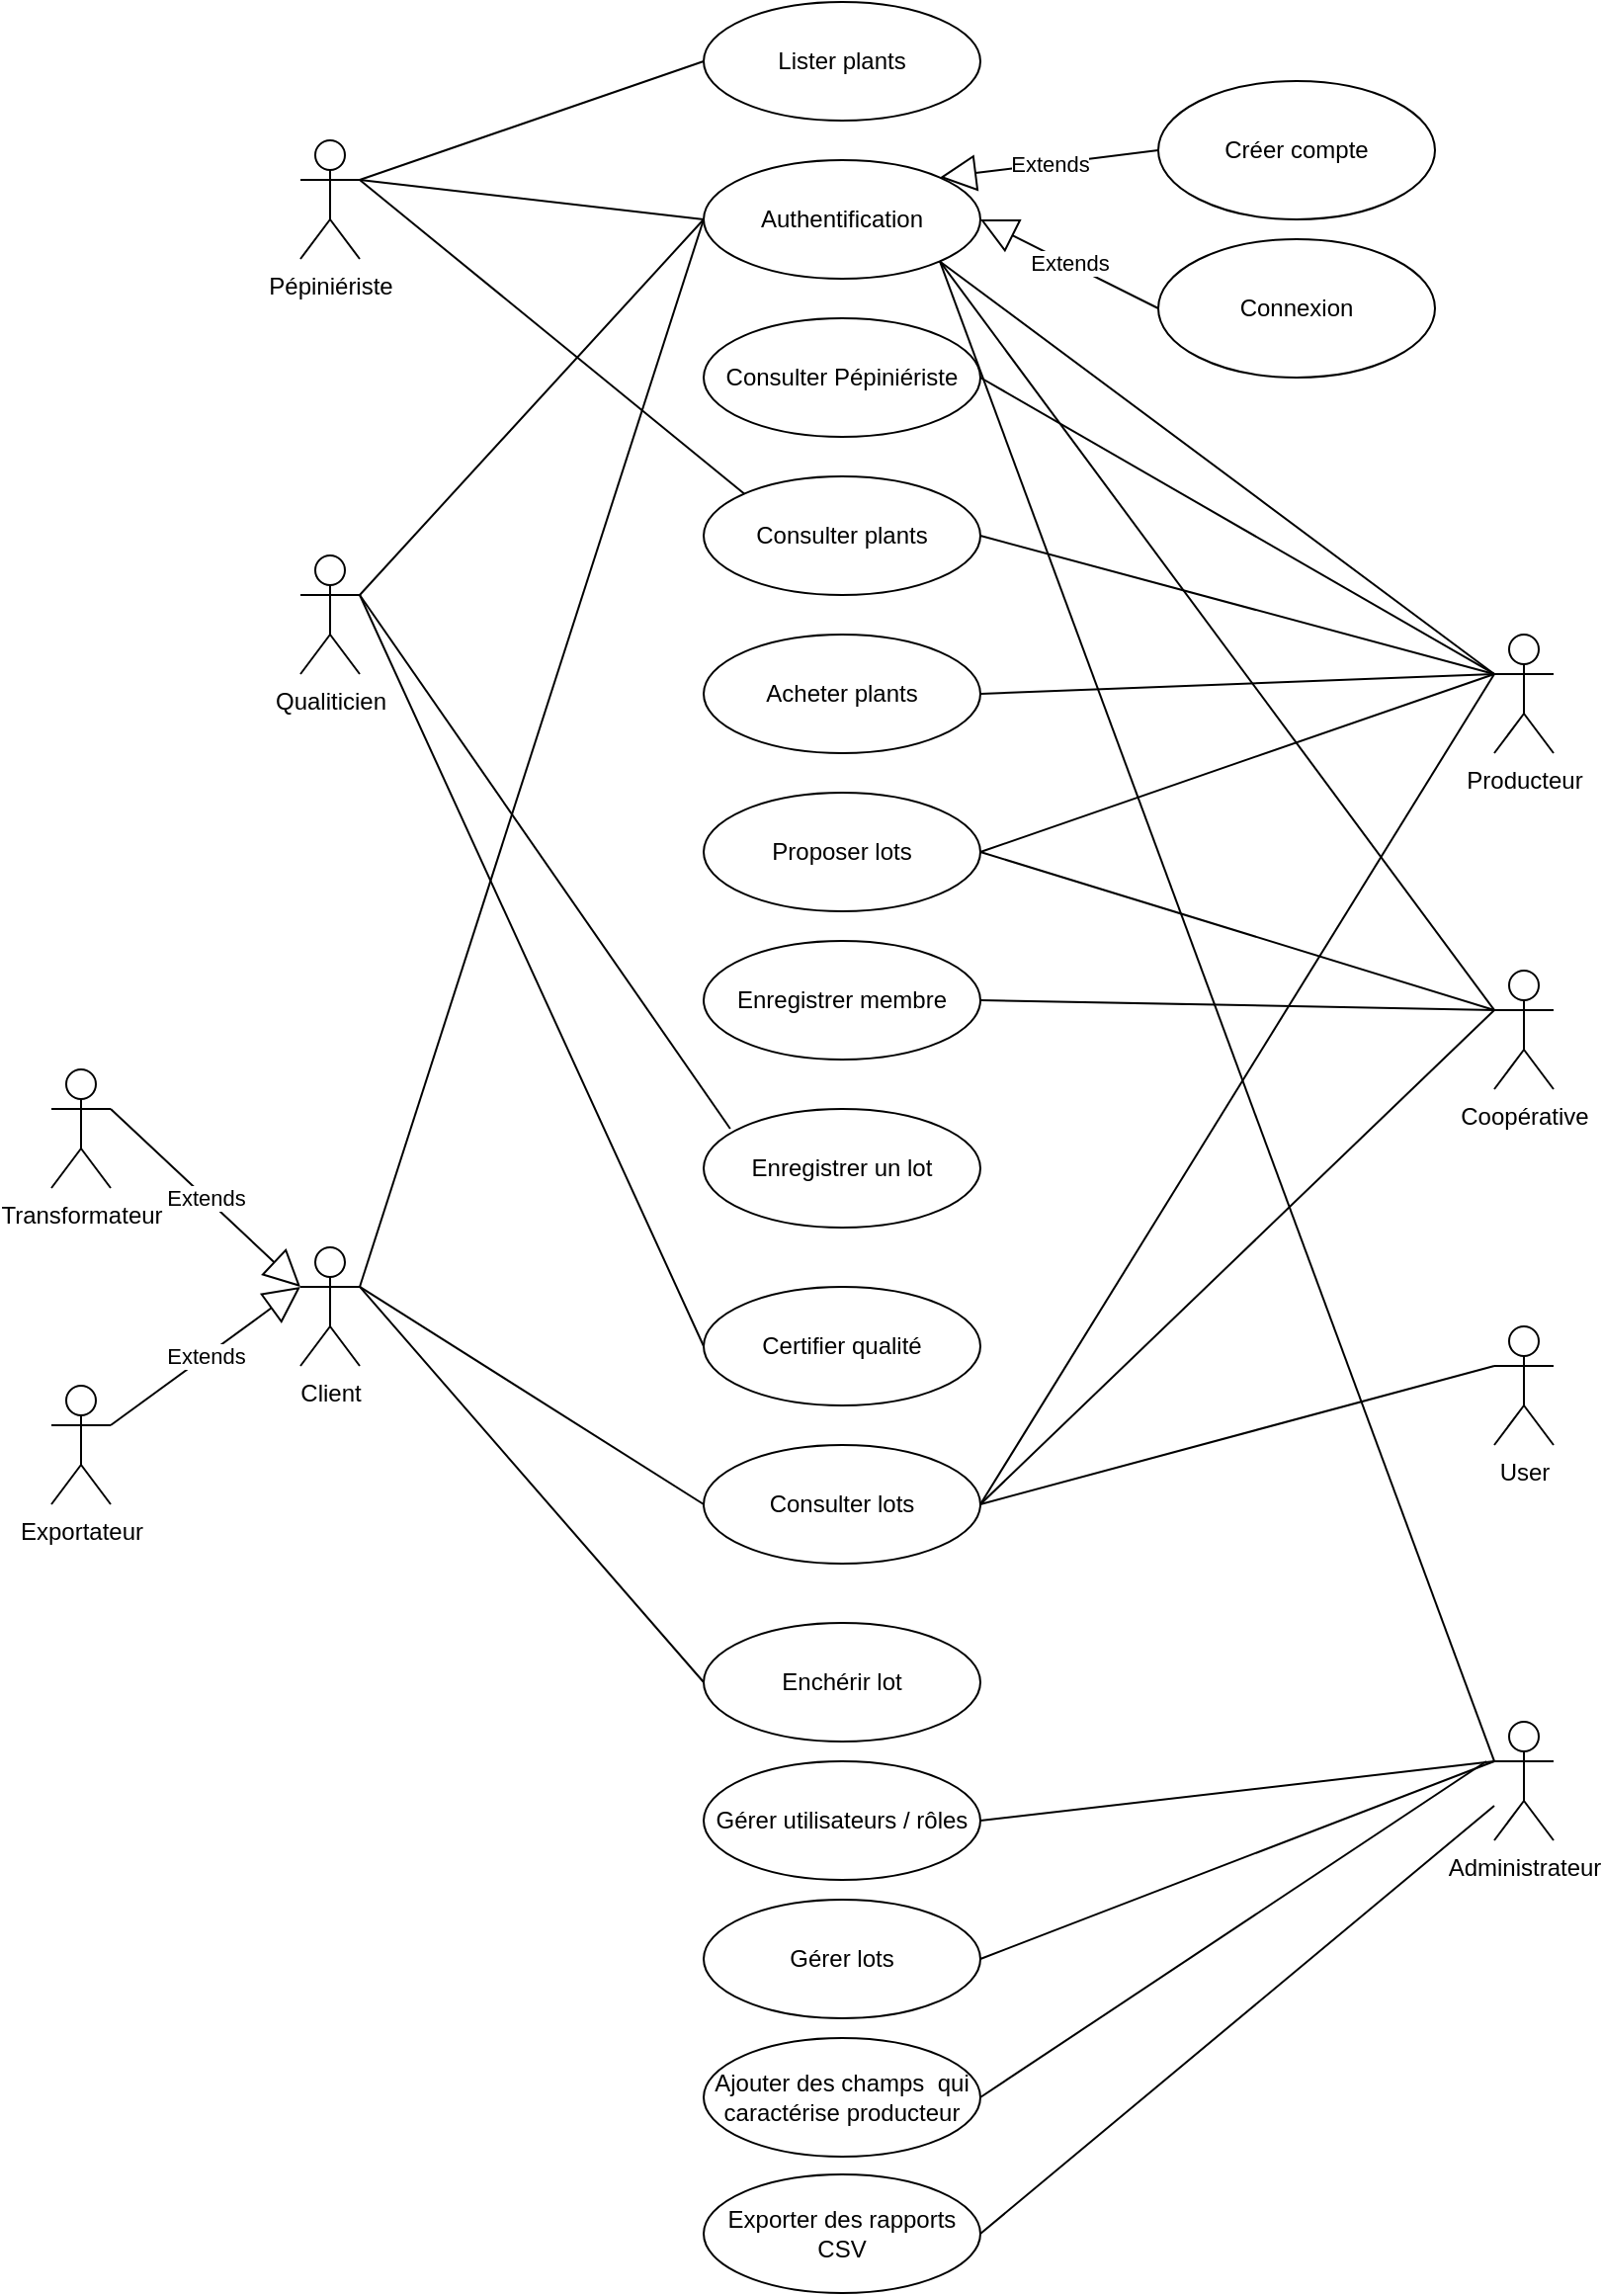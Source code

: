 <mxfile version="24.0.6" type="device" pages="3">
  <diagram name="Page-1" id="9C1PLqB0PRBwJ-jDB-Cb">
    <mxGraphModel dx="2206" dy="1135" grid="1" gridSize="10" guides="1" tooltips="1" connect="1" arrows="1" fold="1" page="1" pageScale="1" pageWidth="827" pageHeight="1169" math="0" shadow="0">
      <root>
        <mxCell id="0" />
        <mxCell id="1" parent="0" />
        <mxCell id="PD0sER-EHCjrUDLgJxrn-1" value="Pépiniériste" style="shape=umlActor;verticalLabelPosition=bottom;verticalAlign=top;html=1;" parent="1" vertex="1">
          <mxGeometry x="160" y="80" width="30" height="60" as="geometry" />
        </mxCell>
        <mxCell id="PD0sER-EHCjrUDLgJxrn-2" value="Lister&amp;nbsp;&lt;span style=&quot;background-color: initial;&quot;&gt;plants&lt;/span&gt;" style="ellipse;whiteSpace=wrap;html=1;" parent="1" vertex="1">
          <mxGeometry x="364" y="10" width="140" height="60" as="geometry" />
        </mxCell>
        <mxCell id="PD0sER-EHCjrUDLgJxrn-3" value="Créer compte" style="ellipse;whiteSpace=wrap;html=1;" parent="1" vertex="1">
          <mxGeometry x="594" y="50" width="140" height="70" as="geometry" />
        </mxCell>
        <mxCell id="PD0sER-EHCjrUDLgJxrn-4" value="Consulter plants" style="ellipse;whiteSpace=wrap;html=1;" parent="1" vertex="1">
          <mxGeometry x="364" y="250" width="140" height="60" as="geometry" />
        </mxCell>
        <mxCell id="PD0sER-EHCjrUDLgJxrn-7" value="Producteur" style="shape=umlActor;verticalLabelPosition=bottom;verticalAlign=top;html=1;outlineConnect=0;" parent="1" vertex="1">
          <mxGeometry x="764" y="330" width="30" height="60" as="geometry" />
        </mxCell>
        <mxCell id="PD0sER-EHCjrUDLgJxrn-9" value="Connexion" style="ellipse;whiteSpace=wrap;html=1;" parent="1" vertex="1">
          <mxGeometry x="594" y="130" width="140" height="70" as="geometry" />
        </mxCell>
        <mxCell id="PD0sER-EHCjrUDLgJxrn-14" value="" style="endArrow=none;html=1;rounded=0;entryX=0;entryY=0.5;entryDx=0;entryDy=0;exitX=1;exitY=0.333;exitDx=0;exitDy=0;exitPerimeter=0;endFill=0;" parent="1" source="PD0sER-EHCjrUDLgJxrn-1" target="PD0sER-EHCjrUDLgJxrn-2" edge="1">
          <mxGeometry width="50" height="50" relative="1" as="geometry">
            <mxPoint x="204" y="370" as="sourcePoint" />
            <mxPoint x="294" y="335" as="targetPoint" />
          </mxGeometry>
        </mxCell>
        <mxCell id="PD0sER-EHCjrUDLgJxrn-15" value="" style="endArrow=none;html=1;rounded=0;exitX=0;exitY=0.333;exitDx=0;exitDy=0;exitPerimeter=0;entryX=1;entryY=0.5;entryDx=0;entryDy=0;endFill=0;" parent="1" source="PD0sER-EHCjrUDLgJxrn-7" target="PD0sER-EHCjrUDLgJxrn-4" edge="1">
          <mxGeometry width="50" height="50" relative="1" as="geometry">
            <mxPoint x="584" y="370" as="sourcePoint" />
            <mxPoint x="494" y="540" as="targetPoint" />
          </mxGeometry>
        </mxCell>
        <mxCell id="PD0sER-EHCjrUDLgJxrn-16" value="Consulter Pépiniériste" style="ellipse;whiteSpace=wrap;html=1;" parent="1" vertex="1">
          <mxGeometry x="364" y="170" width="140" height="60" as="geometry" />
        </mxCell>
        <mxCell id="PD0sER-EHCjrUDLgJxrn-17" value="" style="endArrow=none;html=1;rounded=0;exitX=0;exitY=0.333;exitDx=0;exitDy=0;exitPerimeter=0;entryX=1;entryY=0.5;entryDx=0;entryDy=0;endFill=0;" parent="1" source="PD0sER-EHCjrUDLgJxrn-7" target="PD0sER-EHCjrUDLgJxrn-16" edge="1">
          <mxGeometry width="50" height="50" relative="1" as="geometry">
            <mxPoint x="384" y="410" as="sourcePoint" />
            <mxPoint x="684" y="670" as="targetPoint" />
          </mxGeometry>
        </mxCell>
        <mxCell id="PD0sER-EHCjrUDLgJxrn-18" value="Acheter plants" style="ellipse;whiteSpace=wrap;html=1;" parent="1" vertex="1">
          <mxGeometry x="364" y="330" width="140" height="60" as="geometry" />
        </mxCell>
        <mxCell id="PD0sER-EHCjrUDLgJxrn-19" value="" style="endArrow=none;html=1;rounded=0;entryX=1;entryY=0.5;entryDx=0;entryDy=0;exitX=0;exitY=0.333;exitDx=0;exitDy=0;exitPerimeter=0;endFill=0;" parent="1" source="PD0sER-EHCjrUDLgJxrn-7" target="PD0sER-EHCjrUDLgJxrn-18" edge="1">
          <mxGeometry width="50" height="50" relative="1" as="geometry">
            <mxPoint x="384" y="410" as="sourcePoint" />
            <mxPoint x="434" y="360" as="targetPoint" />
          </mxGeometry>
        </mxCell>
        <mxCell id="PD0sER-EHCjrUDLgJxrn-20" value="Coopérative" style="shape=umlActor;verticalLabelPosition=bottom;verticalAlign=top;html=1;outlineConnect=0;" parent="1" vertex="1">
          <mxGeometry x="764" y="500" width="30" height="60" as="geometry" />
        </mxCell>
        <mxCell id="PD0sER-EHCjrUDLgJxrn-21" value="Client" style="shape=umlActor;verticalLabelPosition=bottom;verticalAlign=top;html=1;outlineConnect=0;" parent="1" vertex="1">
          <mxGeometry x="160" y="640" width="30" height="60" as="geometry" />
        </mxCell>
        <mxCell id="PD0sER-EHCjrUDLgJxrn-22" value="Exportateur" style="shape=umlActor;verticalLabelPosition=bottom;verticalAlign=top;html=1;outlineConnect=0;" parent="1" vertex="1">
          <mxGeometry x="34" y="710" width="30" height="60" as="geometry" />
        </mxCell>
        <mxCell id="PD0sER-EHCjrUDLgJxrn-23" value="Qualiticien" style="shape=umlActor;verticalLabelPosition=bottom;verticalAlign=top;html=1;outlineConnect=0;" parent="1" vertex="1">
          <mxGeometry x="160" y="290" width="30" height="60" as="geometry" />
        </mxCell>
        <mxCell id="PD0sER-EHCjrUDLgJxrn-24" value="Administrateur" style="shape=umlActor;verticalLabelPosition=bottom;verticalAlign=top;html=1;outlineConnect=0;" parent="1" vertex="1">
          <mxGeometry x="764" y="880" width="30" height="60" as="geometry" />
        </mxCell>
        <mxCell id="PD0sER-EHCjrUDLgJxrn-25" value="User" style="shape=umlActor;verticalLabelPosition=bottom;verticalAlign=top;html=1;outlineConnect=0;" parent="1" vertex="1">
          <mxGeometry x="764" y="680" width="30" height="60" as="geometry" />
        </mxCell>
        <mxCell id="PD0sER-EHCjrUDLgJxrn-32" value="Authentification" style="ellipse;whiteSpace=wrap;html=1;" parent="1" vertex="1">
          <mxGeometry x="364" y="90" width="140" height="60" as="geometry" />
        </mxCell>
        <mxCell id="PD0sER-EHCjrUDLgJxrn-34" value="Extends" style="endArrow=block;endSize=16;endFill=0;html=1;rounded=0;entryX=1;entryY=0;entryDx=0;entryDy=0;exitX=0;exitY=0.5;exitDx=0;exitDy=0;" parent="1" source="PD0sER-EHCjrUDLgJxrn-3" target="PD0sER-EHCjrUDLgJxrn-32" edge="1">
          <mxGeometry width="160" relative="1" as="geometry">
            <mxPoint x="324" y="360" as="sourcePoint" />
            <mxPoint x="484" y="360" as="targetPoint" />
          </mxGeometry>
        </mxCell>
        <mxCell id="PD0sER-EHCjrUDLgJxrn-35" value="Extends" style="endArrow=block;endSize=16;endFill=0;html=1;rounded=0;entryX=1;entryY=0.5;entryDx=0;entryDy=0;exitX=0;exitY=0.5;exitDx=0;exitDy=0;" parent="1" source="PD0sER-EHCjrUDLgJxrn-9" target="PD0sER-EHCjrUDLgJxrn-32" edge="1">
          <mxGeometry width="160" relative="1" as="geometry">
            <mxPoint x="600" y="122" as="sourcePoint" />
            <mxPoint x="514" y="175" as="targetPoint" />
          </mxGeometry>
        </mxCell>
        <mxCell id="PD0sER-EHCjrUDLgJxrn-37" value="" style="endArrow=none;html=1;rounded=0;entryX=0;entryY=0.5;entryDx=0;entryDy=0;exitX=1;exitY=0.333;exitDx=0;exitDy=0;exitPerimeter=0;endFill=0;" parent="1" source="PD0sER-EHCjrUDLgJxrn-1" target="PD0sER-EHCjrUDLgJxrn-32" edge="1">
          <mxGeometry width="50" height="50" relative="1" as="geometry">
            <mxPoint x="144" y="20" as="sourcePoint" />
            <mxPoint x="315" y="70" as="targetPoint" />
          </mxGeometry>
        </mxCell>
        <mxCell id="PD0sER-EHCjrUDLgJxrn-38" value="" style="endArrow=none;html=1;rounded=0;exitX=0;exitY=0.333;exitDx=0;exitDy=0;exitPerimeter=0;entryX=1;entryY=1;entryDx=0;entryDy=0;endFill=0;" parent="1" source="PD0sER-EHCjrUDLgJxrn-7" target="PD0sER-EHCjrUDLgJxrn-32" edge="1">
          <mxGeometry width="50" height="50" relative="1" as="geometry">
            <mxPoint x="804" y="480" as="sourcePoint" />
            <mxPoint x="514" y="455" as="targetPoint" />
          </mxGeometry>
        </mxCell>
        <mxCell id="e9zVojq4YgNzibaT4v1S-3" value="" style="endArrow=none;html=1;rounded=0;entryX=0;entryY=0;entryDx=0;entryDy=0;exitX=1;exitY=0.333;exitDx=0;exitDy=0;exitPerimeter=0;endFill=0;" parent="1" source="PD0sER-EHCjrUDLgJxrn-1" target="PD0sER-EHCjrUDLgJxrn-4" edge="1">
          <mxGeometry width="50" height="50" relative="1" as="geometry">
            <mxPoint x="154" y="70" as="sourcePoint" />
            <mxPoint x="315" y="150" as="targetPoint" />
          </mxGeometry>
        </mxCell>
        <mxCell id="e9zVojq4YgNzibaT4v1S-5" value="Proposer lots" style="ellipse;whiteSpace=wrap;html=1;" parent="1" vertex="1">
          <mxGeometry x="364" y="410" width="140" height="60" as="geometry" />
        </mxCell>
        <mxCell id="e9zVojq4YgNzibaT4v1S-6" value="" style="endArrow=none;html=1;rounded=0;entryX=1;entryY=0.5;entryDx=0;entryDy=0;exitX=0;exitY=0.333;exitDx=0;exitDy=0;exitPerimeter=0;endFill=0;" parent="1" source="PD0sER-EHCjrUDLgJxrn-7" target="e9zVojq4YgNzibaT4v1S-5" edge="1">
          <mxGeometry width="50" height="50" relative="1" as="geometry">
            <mxPoint x="814" y="370" as="sourcePoint" />
            <mxPoint x="514" y="445" as="targetPoint" />
          </mxGeometry>
        </mxCell>
        <mxCell id="e9zVojq4YgNzibaT4v1S-7" value="" style="endArrow=none;html=1;rounded=0;exitX=0;exitY=0.333;exitDx=0;exitDy=0;exitPerimeter=0;entryX=1;entryY=1;entryDx=0;entryDy=0;endFill=0;" parent="1" source="PD0sER-EHCjrUDLgJxrn-20" target="PD0sER-EHCjrUDLgJxrn-32" edge="1">
          <mxGeometry width="50" height="50" relative="1" as="geometry">
            <mxPoint x="814" y="370" as="sourcePoint" />
            <mxPoint x="493" y="200" as="targetPoint" />
          </mxGeometry>
        </mxCell>
        <mxCell id="e9zVojq4YgNzibaT4v1S-8" value="" style="endArrow=none;html=1;rounded=0;exitX=0;exitY=0.333;exitDx=0;exitDy=0;exitPerimeter=0;entryX=1;entryY=0.5;entryDx=0;entryDy=0;endFill=0;" parent="1" source="PD0sER-EHCjrUDLgJxrn-20" target="e9zVojq4YgNzibaT4v1S-5" edge="1">
          <mxGeometry width="50" height="50" relative="1" as="geometry">
            <mxPoint x="814" y="540" as="sourcePoint" />
            <mxPoint x="493" y="200" as="targetPoint" />
          </mxGeometry>
        </mxCell>
        <mxCell id="e9zVojq4YgNzibaT4v1S-9" value="Enregistrer membre" style="ellipse;whiteSpace=wrap;html=1;" parent="1" vertex="1">
          <mxGeometry x="364" y="485" width="140" height="60" as="geometry" />
        </mxCell>
        <mxCell id="e9zVojq4YgNzibaT4v1S-10" value="" style="endArrow=none;html=1;rounded=0;exitX=0;exitY=0.333;exitDx=0;exitDy=0;exitPerimeter=0;entryX=1;entryY=0.5;entryDx=0;entryDy=0;endFill=0;" parent="1" source="PD0sER-EHCjrUDLgJxrn-20" target="e9zVojq4YgNzibaT4v1S-9" edge="1">
          <mxGeometry width="50" height="50" relative="1" as="geometry">
            <mxPoint x="814" y="540" as="sourcePoint" />
            <mxPoint x="514" y="535" as="targetPoint" />
          </mxGeometry>
        </mxCell>
        <mxCell id="e9zVojq4YgNzibaT4v1S-11" value="Certifier qualité" style="ellipse;whiteSpace=wrap;html=1;" parent="1" vertex="1">
          <mxGeometry x="364" y="660" width="140" height="60" as="geometry" />
        </mxCell>
        <mxCell id="e9zVojq4YgNzibaT4v1S-13" value="" style="endArrow=none;html=1;rounded=0;entryX=0;entryY=0.5;entryDx=0;entryDy=0;exitX=1;exitY=0.333;exitDx=0;exitDy=0;exitPerimeter=0;endFill=0;" parent="1" source="PD0sER-EHCjrUDLgJxrn-23" target="e9zVojq4YgNzibaT4v1S-11" edge="1">
          <mxGeometry width="50" height="50" relative="1" as="geometry">
            <mxPoint x="164" y="80" as="sourcePoint" />
            <mxPoint x="395" y="330" as="targetPoint" />
          </mxGeometry>
        </mxCell>
        <mxCell id="e9zVojq4YgNzibaT4v1S-14" value="" style="endArrow=none;html=1;rounded=0;entryX=0;entryY=0.5;entryDx=0;entryDy=0;exitX=1;exitY=0.333;exitDx=0;exitDy=0;exitPerimeter=0;endFill=0;" parent="1" source="PD0sER-EHCjrUDLgJxrn-23" target="PD0sER-EHCjrUDLgJxrn-32" edge="1">
          <mxGeometry width="50" height="50" relative="1" as="geometry">
            <mxPoint x="164" y="320" as="sourcePoint" />
            <mxPoint x="374" y="715" as="targetPoint" />
          </mxGeometry>
        </mxCell>
        <mxCell id="e9zVojq4YgNzibaT4v1S-15" value="Enchérir lot" style="ellipse;whiteSpace=wrap;html=1;" parent="1" vertex="1">
          <mxGeometry x="364" y="830" width="140" height="60" as="geometry" />
        </mxCell>
        <mxCell id="e9zVojq4YgNzibaT4v1S-16" value="" style="endArrow=none;html=1;rounded=0;entryX=1;entryY=0.333;entryDx=0;entryDy=0;exitX=0;exitY=0.5;exitDx=0;exitDy=0;endFill=0;entryPerimeter=0;" parent="1" source="PD0sER-EHCjrUDLgJxrn-32" target="PD0sER-EHCjrUDLgJxrn-21" edge="1">
          <mxGeometry width="50" height="50" relative="1" as="geometry">
            <mxPoint x="164" y="80" as="sourcePoint" />
            <mxPoint x="395" y="330" as="targetPoint" />
          </mxGeometry>
        </mxCell>
        <mxCell id="e9zVojq4YgNzibaT4v1S-19" value="" style="endArrow=none;html=1;rounded=0;entryX=0;entryY=0.5;entryDx=0;entryDy=0;exitX=1;exitY=0.333;exitDx=0;exitDy=0;endFill=0;exitPerimeter=0;" parent="1" source="PD0sER-EHCjrUDLgJxrn-21" target="e9zVojq4YgNzibaT4v1S-15" edge="1">
          <mxGeometry width="50" height="50" relative="1" as="geometry">
            <mxPoint x="384" y="185" as="sourcePoint" />
            <mxPoint x="174" y="810" as="targetPoint" />
          </mxGeometry>
        </mxCell>
        <mxCell id="e9zVojq4YgNzibaT4v1S-20" value="Transformateur" style="shape=umlActor;verticalLabelPosition=bottom;verticalAlign=top;html=1;outlineConnect=0;" parent="1" vertex="1">
          <mxGeometry x="34" y="550" width="30" height="60" as="geometry" />
        </mxCell>
        <mxCell id="e9zVojq4YgNzibaT4v1S-22" value="Extends" style="endArrow=block;endSize=16;endFill=0;html=1;rounded=0;exitX=1;exitY=0.333;exitDx=0;exitDy=0;exitPerimeter=0;entryX=0;entryY=0.333;entryDx=0;entryDy=0;entryPerimeter=0;" parent="1" source="e9zVojq4YgNzibaT4v1S-20" target="PD0sER-EHCjrUDLgJxrn-21" edge="1">
          <mxGeometry width="160" relative="1" as="geometry">
            <mxPoint x="334" y="570" as="sourcePoint" />
            <mxPoint x="494" y="570" as="targetPoint" />
          </mxGeometry>
        </mxCell>
        <mxCell id="e9zVojq4YgNzibaT4v1S-23" value="Extends" style="endArrow=block;endSize=16;endFill=0;html=1;rounded=0;exitX=1;exitY=0.333;exitDx=0;exitDy=0;exitPerimeter=0;entryX=0;entryY=0.333;entryDx=0;entryDy=0;entryPerimeter=0;" parent="1" source="PD0sER-EHCjrUDLgJxrn-22" target="PD0sER-EHCjrUDLgJxrn-21" edge="1">
          <mxGeometry width="160" relative="1" as="geometry">
            <mxPoint x="74" y="580" as="sourcePoint" />
            <mxPoint x="124" y="660" as="targetPoint" />
          </mxGeometry>
        </mxCell>
        <mxCell id="e9zVojq4YgNzibaT4v1S-24" value="Consulter lots" style="ellipse;whiteSpace=wrap;html=1;" parent="1" vertex="1">
          <mxGeometry x="364" y="740" width="140" height="60" as="geometry" />
        </mxCell>
        <mxCell id="e9zVojq4YgNzibaT4v1S-26" value="" style="endArrow=none;html=1;rounded=0;entryX=0;entryY=0.5;entryDx=0;entryDy=0;exitX=1;exitY=0.333;exitDx=0;exitDy=0;endFill=0;exitPerimeter=0;" parent="1" source="PD0sER-EHCjrUDLgJxrn-21" target="e9zVojq4YgNzibaT4v1S-24" edge="1">
          <mxGeometry width="50" height="50" relative="1" as="geometry">
            <mxPoint x="164" y="560" as="sourcePoint" />
            <mxPoint x="374" y="895" as="targetPoint" />
          </mxGeometry>
        </mxCell>
        <mxCell id="e9zVojq4YgNzibaT4v1S-27" value="" style="endArrow=none;html=1;rounded=0;entryX=1;entryY=0.5;entryDx=0;entryDy=0;exitX=0;exitY=0.333;exitDx=0;exitDy=0;exitPerimeter=0;endFill=0;" parent="1" source="PD0sER-EHCjrUDLgJxrn-7" target="e9zVojq4YgNzibaT4v1S-24" edge="1">
          <mxGeometry width="50" height="50" relative="1" as="geometry">
            <mxPoint x="164" y="320" as="sourcePoint" />
            <mxPoint x="374" y="715" as="targetPoint" />
          </mxGeometry>
        </mxCell>
        <mxCell id="e9zVojq4YgNzibaT4v1S-28" value="" style="endArrow=none;html=1;rounded=0;entryX=1;entryY=0.5;entryDx=0;entryDy=0;exitX=0;exitY=0.333;exitDx=0;exitDy=0;exitPerimeter=0;endFill=0;" parent="1" source="PD0sER-EHCjrUDLgJxrn-20" target="e9zVojq4YgNzibaT4v1S-24" edge="1">
          <mxGeometry width="50" height="50" relative="1" as="geometry">
            <mxPoint x="774" y="360" as="sourcePoint" />
            <mxPoint x="514" y="805" as="targetPoint" />
          </mxGeometry>
        </mxCell>
        <mxCell id="e9zVojq4YgNzibaT4v1S-29" value="" style="endArrow=none;html=1;rounded=0;entryX=1;entryY=0.5;entryDx=0;entryDy=0;exitX=0;exitY=0.333;exitDx=0;exitDy=0;exitPerimeter=0;endFill=0;" parent="1" source="PD0sER-EHCjrUDLgJxrn-25" target="e9zVojq4YgNzibaT4v1S-24" edge="1">
          <mxGeometry width="50" height="50" relative="1" as="geometry">
            <mxPoint x="774" y="530" as="sourcePoint" />
            <mxPoint x="514" y="805" as="targetPoint" />
          </mxGeometry>
        </mxCell>
        <mxCell id="e9zVojq4YgNzibaT4v1S-30" value="Gérer utilisateurs / rôles" style="ellipse;whiteSpace=wrap;html=1;" parent="1" vertex="1">
          <mxGeometry x="364" y="900" width="140" height="60" as="geometry" />
        </mxCell>
        <mxCell id="e9zVojq4YgNzibaT4v1S-32" value="" style="endArrow=none;html=1;rounded=0;entryX=1;entryY=0.5;entryDx=0;entryDy=0;exitX=0;exitY=0.333;exitDx=0;exitDy=0;exitPerimeter=0;endFill=0;" parent="1" source="PD0sER-EHCjrUDLgJxrn-24" target="e9zVojq4YgNzibaT4v1S-30" edge="1">
          <mxGeometry width="50" height="50" relative="1" as="geometry">
            <mxPoint x="774" y="710" as="sourcePoint" />
            <mxPoint x="514" y="805" as="targetPoint" />
          </mxGeometry>
        </mxCell>
        <mxCell id="e9zVojq4YgNzibaT4v1S-33" value="" style="endArrow=none;html=1;rounded=0;entryX=1;entryY=1;entryDx=0;entryDy=0;exitX=0;exitY=0.333;exitDx=0;exitDy=0;exitPerimeter=0;endFill=0;" parent="1" source="PD0sER-EHCjrUDLgJxrn-24" target="PD0sER-EHCjrUDLgJxrn-32" edge="1">
          <mxGeometry width="50" height="50" relative="1" as="geometry">
            <mxPoint x="774" y="710" as="sourcePoint" />
            <mxPoint x="514" y="805" as="targetPoint" />
          </mxGeometry>
        </mxCell>
        <mxCell id="e9zVojq4YgNzibaT4v1S-35" value="Gérer lots" style="ellipse;whiteSpace=wrap;html=1;" parent="1" vertex="1">
          <mxGeometry x="364" y="970" width="140" height="60" as="geometry" />
        </mxCell>
        <mxCell id="e9zVojq4YgNzibaT4v1S-37" value="" style="endArrow=none;html=1;rounded=0;entryX=1;entryY=0.5;entryDx=0;entryDy=0;exitX=0;exitY=0.333;exitDx=0;exitDy=0;exitPerimeter=0;endFill=0;" parent="1" source="PD0sER-EHCjrUDLgJxrn-24" target="e9zVojq4YgNzibaT4v1S-35" edge="1">
          <mxGeometry width="50" height="50" relative="1" as="geometry">
            <mxPoint x="774" y="910" as="sourcePoint" />
            <mxPoint x="514" y="880" as="targetPoint" />
          </mxGeometry>
        </mxCell>
        <mxCell id="eBKBXZ24z7pHWnDMdt9S-1" value="Ajouter des champs&amp;nbsp; qui caractérise producteur" style="ellipse;whiteSpace=wrap;html=1;" parent="1" vertex="1">
          <mxGeometry x="364" y="1040" width="140" height="60" as="geometry" />
        </mxCell>
        <mxCell id="eBKBXZ24z7pHWnDMdt9S-7" value="" style="endArrow=none;html=1;rounded=0;endFill=0;entryX=1;entryY=0.5;entryDx=0;entryDy=0;" parent="1" target="eBKBXZ24z7pHWnDMdt9S-1" edge="1">
          <mxGeometry width="50" height="50" relative="1" as="geometry">
            <mxPoint x="760" y="900" as="sourcePoint" />
            <mxPoint x="490" y="1030" as="targetPoint" />
          </mxGeometry>
        </mxCell>
        <mxCell id="eBKBXZ24z7pHWnDMdt9S-8" value="Enregistrer un lot" style="ellipse;whiteSpace=wrap;html=1;" parent="1" vertex="1">
          <mxGeometry x="364" y="570" width="140" height="60" as="geometry" />
        </mxCell>
        <mxCell id="eBKBXZ24z7pHWnDMdt9S-9" value="" style="endArrow=none;html=1;rounded=0;endFill=0;entryX=0.096;entryY=0.167;entryDx=0;entryDy=0;entryPerimeter=0;exitX=1;exitY=0.333;exitDx=0;exitDy=0;exitPerimeter=0;" parent="1" source="PD0sER-EHCjrUDLgJxrn-23" target="eBKBXZ24z7pHWnDMdt9S-8" edge="1">
          <mxGeometry width="50" height="50" relative="1" as="geometry">
            <mxPoint x="200" y="320" as="sourcePoint" />
            <mxPoint x="374" y="740" as="targetPoint" />
          </mxGeometry>
        </mxCell>
        <mxCell id="eBKBXZ24z7pHWnDMdt9S-10" value="Exporter des rapports CSV" style="ellipse;whiteSpace=wrap;html=1;" parent="1" vertex="1">
          <mxGeometry x="364" y="1109" width="140" height="60" as="geometry" />
        </mxCell>
        <mxCell id="eBKBXZ24z7pHWnDMdt9S-14" value="" style="endArrow=none;html=1;rounded=0;exitX=1;exitY=0.5;exitDx=0;exitDy=0;" parent="1" source="eBKBXZ24z7pHWnDMdt9S-10" target="PD0sER-EHCjrUDLgJxrn-24" edge="1">
          <mxGeometry width="50" height="50" relative="1" as="geometry">
            <mxPoint x="610" y="1135" as="sourcePoint" />
            <mxPoint x="779" y="1110" as="targetPoint" />
          </mxGeometry>
        </mxCell>
      </root>
    </mxGraphModel>
  </diagram>
  <diagram id="lkSX_jIXF3VOpNlS2YpG" name="Page-2">
    <mxGraphModel dx="4037" dy="1640" grid="1" gridSize="10" guides="1" tooltips="1" connect="1" arrows="1" fold="1" page="1" pageScale="1" pageWidth="850" pageHeight="1100" math="0" shadow="0">
      <root>
        <mxCell id="0" />
        <mxCell id="1" parent="0" />
        <mxCell id="ocDbkeYh3zg-vNuJ6lrF-5" value="Producteur" style="shape=umlActor;verticalLabelPosition=bottom;verticalAlign=top;html=1;outlineConnect=0;" vertex="1" parent="1">
          <mxGeometry x="-50" y="770" width="30" height="60" as="geometry" />
        </mxCell>
        <mxCell id="ocDbkeYh3zg-vNuJ6lrF-6" value="Se connecter" style="ellipse;whiteSpace=wrap;html=1;" vertex="1" parent="1">
          <mxGeometry x="364" y="380" width="140" height="70" as="geometry" />
        </mxCell>
        <mxCell id="ocDbkeYh3zg-vNuJ6lrF-13" value="Coopérative" style="shape=umlActor;verticalLabelPosition=bottom;verticalAlign=top;html=1;outlineConnect=0;" vertex="1" parent="1">
          <mxGeometry x="130" y="770" width="30" height="60" as="geometry" />
        </mxCell>
        <mxCell id="ocDbkeYh3zg-vNuJ6lrF-14" value="Utilisateur" style="shape=umlActor;verticalLabelPosition=bottom;verticalAlign=top;html=1;outlineConnect=0;" vertex="1" parent="1">
          <mxGeometry x="130" y="610" width="30" height="60" as="geometry" />
        </mxCell>
        <mxCell id="ocDbkeYh3zg-vNuJ6lrF-15" value="Client" style="shape=umlActor;verticalLabelPosition=bottom;verticalAlign=top;html=1;outlineConnect=0;" vertex="1" parent="1">
          <mxGeometry x="50" y="770" width="30" height="60" as="geometry" />
        </mxCell>
        <mxCell id="ocDbkeYh3zg-vNuJ6lrF-16" value="Qualiticien" style="shape=umlActor;verticalLabelPosition=bottom;verticalAlign=top;html=1;outlineConnect=0;" vertex="1" parent="1">
          <mxGeometry x="-140" y="770" width="30" height="60" as="geometry" />
        </mxCell>
        <mxCell id="ocDbkeYh3zg-vNuJ6lrF-45" value="Gérer utilisateurs" style="ellipse;whiteSpace=wrap;html=1;" vertex="1" parent="1">
          <mxGeometry x="364" y="180" width="140" height="60" as="geometry" />
        </mxCell>
        <mxCell id="ocDbkeYh3zg-vNuJ6lrF-46" value="" style="endArrow=none;html=1;rounded=0;entryX=0;entryY=0.5;entryDx=0;entryDy=0;endFill=0;" edge="1" parent="1" target="ocDbkeYh3zg-vNuJ6lrF-45">
          <mxGeometry width="50" height="50" relative="1" as="geometry">
            <mxPoint x="150" y="260" as="sourcePoint" />
            <mxPoint x="514" y="155" as="targetPoint" />
          </mxGeometry>
        </mxCell>
        <mxCell id="ocDbkeYh3zg-vNuJ6lrF-118" style="edgeStyle=orthogonalEdgeStyle;rounded=0;orthogonalLoop=1;jettySize=auto;html=1;entryX=0;entryY=0.5;entryDx=0;entryDy=0;" edge="1" parent="1" source="ocDbkeYh3zg-vNuJ6lrF-63" target="ocDbkeYh3zg-vNuJ6lrF-78">
          <mxGeometry relative="1" as="geometry" />
        </mxCell>
        <mxCell id="ocDbkeYh3zg-vNuJ6lrF-63" value="S&#39;inscrire et inscrire une organisation" style="ellipse;whiteSpace=wrap;html=1;" vertex="1" parent="1">
          <mxGeometry x="364" y="490" width="140" height="70" as="geometry" />
        </mxCell>
        <mxCell id="ocDbkeYh3zg-vNuJ6lrF-69" value="Valider inscription (role, etc.)" style="ellipse;whiteSpace=wrap;html=1;" vertex="1" parent="1">
          <mxGeometry x="364" y="270" width="140" height="60" as="geometry" />
        </mxCell>
        <mxCell id="ocDbkeYh3zg-vNuJ6lrF-70" value="" style="endArrow=none;html=1;rounded=0;entryX=0;entryY=0.5;entryDx=0;entryDy=0;endFill=0;" edge="1" parent="1" target="ocDbkeYh3zg-vNuJ6lrF-69">
          <mxGeometry width="50" height="50" relative="1" as="geometry">
            <mxPoint x="150" y="260" as="sourcePoint" />
            <mxPoint x="374" y="220" as="targetPoint" />
          </mxGeometry>
        </mxCell>
        <mxCell id="ocDbkeYh3zg-vNuJ6lrF-78" value="L&#39;inscription et l&#39;inscription d&#39;organisation se fait dans le meme formulaire en meme temps. Ensuite l&#39;administrateur valide l&#39;inscription après l&#39;avoir vérifiée." style="text;html=1;align=left;verticalAlign=middle;whiteSpace=wrap;rounded=0;fillColor=#ffe6cc;strokeColor=#d79b00;" vertex="1" parent="1">
          <mxGeometry x="600" y="465" width="200" height="120" as="geometry" />
        </mxCell>
        <mxCell id="ocDbkeYh3zg-vNuJ6lrF-95" value="Administrateur" style="shape=umlActor;verticalLabelPosition=bottom;verticalAlign=top;html=1;outlineConnect=0;" vertex="1" parent="1">
          <mxGeometry x="130" y="250" width="30" height="60" as="geometry" />
        </mxCell>
        <mxCell id="ocDbkeYh3zg-vNuJ6lrF-116" value="" style="endArrow=none;html=1;rounded=0;exitX=0.012;exitY=0.607;exitDx=0;exitDy=0;exitPerimeter=0;entryX=1;entryY=0.333;entryDx=0;entryDy=0;endFill=0;entryPerimeter=0;" edge="1" parent="1" source="ocDbkeYh3zg-vNuJ6lrF-63" target="ocDbkeYh3zg-vNuJ6lrF-14">
          <mxGeometry width="50" height="50" relative="1" as="geometry">
            <mxPoint x="170" y="470" as="sourcePoint" />
            <mxPoint x="374" y="640" as="targetPoint" />
          </mxGeometry>
        </mxCell>
        <mxCell id="ocDbkeYh3zg-vNuJ6lrF-117" value="" style="endArrow=none;html=1;rounded=0;exitX=0;exitY=0.5;exitDx=0;exitDy=0;entryX=1;entryY=0.333;entryDx=0;entryDy=0;endFill=0;entryPerimeter=0;" edge="1" parent="1" source="ocDbkeYh3zg-vNuJ6lrF-6" target="ocDbkeYh3zg-vNuJ6lrF-14">
          <mxGeometry width="50" height="50" relative="1" as="geometry">
            <mxPoint x="376" y="542" as="sourcePoint" />
            <mxPoint x="170" y="640" as="targetPoint" />
          </mxGeometry>
        </mxCell>
        <mxCell id="ocDbkeYh3zg-vNuJ6lrF-120" value="" style="endArrow=none;html=1;rounded=0;exitX=0.05;exitY=0.762;exitDx=0;exitDy=0;entryX=1;entryY=0.5;entryDx=0;entryDy=0;endFill=0;exitPerimeter=0;" edge="1" parent="1" source="ocDbkeYh3zg-vNuJ6lrF-139" target="ocDbkeYh3zg-vNuJ6lrF-136">
          <mxGeometry width="50" height="50" relative="1" as="geometry">
            <mxPoint x="250.0" y="650" as="sourcePoint" />
            <mxPoint x="56" y="630" as="targetPoint" />
          </mxGeometry>
        </mxCell>
        <mxCell id="ocDbkeYh3zg-vNuJ6lrF-145" value="&amp;lt;&amp;lt;extends&amp;gt;&amp;gt;" style="edgeLabel;html=1;align=center;verticalAlign=middle;resizable=0;points=[];" vertex="1" connectable="0" parent="ocDbkeYh3zg-vNuJ6lrF-120">
          <mxGeometry x="-0.188" y="1" relative="1" as="geometry">
            <mxPoint as="offset" />
          </mxGeometry>
        </mxCell>
        <mxCell id="ocDbkeYh3zg-vNuJ6lrF-123" value="" style="endArrow=none;html=1;rounded=0;endFill=0;startArrow=classic;startFill=1;entryX=0.5;entryY=0;entryDx=0;entryDy=0;entryPerimeter=0;" edge="1" parent="1" target="ocDbkeYh3zg-vNuJ6lrF-13">
          <mxGeometry width="50" height="50" relative="1" as="geometry">
            <mxPoint x="144.86" y="700" as="sourcePoint" />
            <mxPoint x="144.86" y="750" as="targetPoint" />
          </mxGeometry>
        </mxCell>
        <mxCell id="ocDbkeYh3zg-vNuJ6lrF-124" value="" style="endArrow=none;html=1;rounded=0;endFill=0;startArrow=classic;startFill=1;entryX=0.5;entryY=0;entryDx=0;entryDy=0;entryPerimeter=0;" edge="1" parent="1" target="ocDbkeYh3zg-vNuJ6lrF-15">
          <mxGeometry width="50" height="50" relative="1" as="geometry">
            <mxPoint x="130" y="700" as="sourcePoint" />
            <mxPoint x="64.7" y="760" as="targetPoint" />
          </mxGeometry>
        </mxCell>
        <mxCell id="ocDbkeYh3zg-vNuJ6lrF-125" value="" style="endArrow=none;html=1;rounded=0;endFill=0;startArrow=classic;startFill=1;entryX=0.5;entryY=0;entryDx=0;entryDy=0;entryPerimeter=0;" edge="1" parent="1" target="ocDbkeYh3zg-vNuJ6lrF-5">
          <mxGeometry width="50" height="50" relative="1" as="geometry">
            <mxPoint x="120" y="700" as="sourcePoint" />
            <mxPoint x="-30.0" y="760" as="targetPoint" />
          </mxGeometry>
        </mxCell>
        <mxCell id="ocDbkeYh3zg-vNuJ6lrF-126" value="" style="endArrow=none;html=1;rounded=0;endFill=0;startArrow=classic;startFill=1;entryX=0.5;entryY=0;entryDx=0;entryDy=0;entryPerimeter=0;" edge="1" parent="1" target="ocDbkeYh3zg-vNuJ6lrF-16">
          <mxGeometry width="50" height="50" relative="1" as="geometry">
            <mxPoint x="100" y="680" as="sourcePoint" />
            <mxPoint x="-120" y="770" as="targetPoint" />
          </mxGeometry>
        </mxCell>
        <mxCell id="ocDbkeYh3zg-vNuJ6lrF-128" value="" style="endArrow=none;html=1;rounded=0;endFill=0;startArrow=classic;startFill=1;entryX=0.5;entryY=0;entryDx=0;entryDy=0;entryPerimeter=0;" edge="1" parent="1" target="ocDbkeYh3zg-vNuJ6lrF-129">
          <mxGeometry width="50" height="50" relative="1" as="geometry">
            <mxPoint x="65" y="860" as="sourcePoint" />
            <mxPoint x="60" y="880" as="targetPoint" />
          </mxGeometry>
        </mxCell>
        <mxCell id="ocDbkeYh3zg-vNuJ6lrF-129" value="Transformateur" style="shape=umlActor;verticalLabelPosition=bottom;verticalAlign=top;html=1;outlineConnect=0;" vertex="1" parent="1">
          <mxGeometry x="50" y="920" width="30" height="60" as="geometry" />
        </mxCell>
        <mxCell id="ocDbkeYh3zg-vNuJ6lrF-130" value="Exportateur" style="shape=umlActor;verticalLabelPosition=bottom;verticalAlign=top;html=1;outlineConnect=0;" vertex="1" parent="1">
          <mxGeometry x="-40" y="920" width="30" height="60" as="geometry" />
        </mxCell>
        <mxCell id="ocDbkeYh3zg-vNuJ6lrF-131" value="" style="endArrow=none;html=1;rounded=0;endFill=0;startArrow=classic;startFill=1;entryX=0.5;entryY=0;entryDx=0;entryDy=0;entryPerimeter=0;" edge="1" parent="1" target="ocDbkeYh3zg-vNuJ6lrF-130">
          <mxGeometry width="50" height="50" relative="1" as="geometry">
            <mxPoint x="60" y="860" as="sourcePoint" />
            <mxPoint x="-20" y="930.0" as="targetPoint" />
          </mxGeometry>
        </mxCell>
        <mxCell id="ocDbkeYh3zg-vNuJ6lrF-134" value="" style="endArrow=none;html=1;rounded=0;entryX=0;entryY=0.5;entryDx=0;entryDy=0;endFill=0;exitX=0.75;exitY=0.1;exitDx=0;exitDy=0;exitPerimeter=0;" edge="1" parent="1" source="ocDbkeYh3zg-vNuJ6lrF-95" target="ocDbkeYh3zg-vNuJ6lrF-6">
          <mxGeometry width="50" height="50" relative="1" as="geometry">
            <mxPoint x="160" y="270" as="sourcePoint" />
            <mxPoint x="374" y="310" as="targetPoint" />
          </mxGeometry>
        </mxCell>
        <mxCell id="ocDbkeYh3zg-vNuJ6lrF-135" value="" style="endArrow=none;html=1;rounded=0;entryX=1;entryY=0.333;entryDx=0;entryDy=0;endFill=0;entryPerimeter=0;" edge="1" parent="1" target="ocDbkeYh3zg-vNuJ6lrF-13">
          <mxGeometry width="50" height="50" relative="1" as="geometry">
            <mxPoint x="374" y="770" as="sourcePoint" />
            <mxPoint x="170" y="800" as="targetPoint" />
          </mxGeometry>
        </mxCell>
        <mxCell id="ocDbkeYh3zg-vNuJ6lrF-136" value="Gérer membre&amp;nbsp;" style="ellipse;whiteSpace=wrap;html=1;" vertex="1" parent="1">
          <mxGeometry x="250" y="730" width="140" height="60" as="geometry" />
        </mxCell>
        <mxCell id="ocDbkeYh3zg-vNuJ6lrF-139" value="Enregistrer membre" style="ellipse;whiteSpace=wrap;html=1;" vertex="1" parent="1">
          <mxGeometry x="450" y="660" width="140" height="60" as="geometry" />
        </mxCell>
        <mxCell id="ocDbkeYh3zg-vNuJ6lrF-140" value="Supprimer membre" style="ellipse;whiteSpace=wrap;html=1;" vertex="1" parent="1">
          <mxGeometry x="460" y="750" width="140" height="60" as="geometry" />
        </mxCell>
        <mxCell id="ocDbkeYh3zg-vNuJ6lrF-141" value="Modifier rôle" style="ellipse;whiteSpace=wrap;html=1;" vertex="1" parent="1">
          <mxGeometry x="470" y="850" width="140" height="60" as="geometry" />
        </mxCell>
        <mxCell id="ocDbkeYh3zg-vNuJ6lrF-142" value="" style="endArrow=none;html=1;rounded=0;exitX=0;exitY=0.5;exitDx=0;exitDy=0;entryX=1;entryY=0.5;entryDx=0;entryDy=0;endFill=0;" edge="1" parent="1" source="ocDbkeYh3zg-vNuJ6lrF-140" target="ocDbkeYh3zg-vNuJ6lrF-136">
          <mxGeometry width="50" height="50" relative="1" as="geometry">
            <mxPoint x="463" y="726" as="sourcePoint" />
            <mxPoint x="400" y="770" as="targetPoint" />
          </mxGeometry>
        </mxCell>
        <mxCell id="ocDbkeYh3zg-vNuJ6lrF-144" value="&amp;lt;&amp;lt;extends&amp;gt;&amp;gt;" style="edgeLabel;html=1;align=center;verticalAlign=middle;resizable=0;points=[];" vertex="1" connectable="0" parent="ocDbkeYh3zg-vNuJ6lrF-142">
          <mxGeometry x="0.122" y="3" relative="1" as="geometry">
            <mxPoint as="offset" />
          </mxGeometry>
        </mxCell>
        <mxCell id="ocDbkeYh3zg-vNuJ6lrF-143" value="" style="endArrow=none;html=1;rounded=0;exitX=0;exitY=0.5;exitDx=0;exitDy=0;entryX=1;entryY=0.5;entryDx=0;entryDy=0;endFill=0;" edge="1" parent="1" source="ocDbkeYh3zg-vNuJ6lrF-141" target="ocDbkeYh3zg-vNuJ6lrF-136">
          <mxGeometry width="50" height="50" relative="1" as="geometry">
            <mxPoint x="473" y="736" as="sourcePoint" />
            <mxPoint x="410" y="780" as="targetPoint" />
          </mxGeometry>
        </mxCell>
        <mxCell id="ocDbkeYh3zg-vNuJ6lrF-146" value="&amp;lt;&amp;lt;extends&amp;gt;&amp;gt;" style="edgeLabel;html=1;align=center;verticalAlign=middle;resizable=0;points=[];" vertex="1" connectable="0" parent="ocDbkeYh3zg-vNuJ6lrF-143">
          <mxGeometry x="0.124" y="-5" relative="1" as="geometry">
            <mxPoint as="offset" />
          </mxGeometry>
        </mxCell>
      </root>
    </mxGraphModel>
  </diagram>
  <diagram id="G-pimydaQspWqroqjTEw" name="Brouillon">
    <mxGraphModel dx="4307" dy="1342" grid="1" gridSize="10" guides="1" tooltips="1" connect="1" arrows="1" fold="1" page="1" pageScale="1" pageWidth="850" pageHeight="1100" math="0" shadow="0">
      <root>
        <mxCell id="0" />
        <mxCell id="1" parent="0" />
        <mxCell id="82Nu8KalKZS_hMeaMO9_-1" style="edgeStyle=orthogonalEdgeStyle;rounded=0;orthogonalLoop=1;jettySize=auto;html=1;" edge="1" parent="1" source="82Nu8KalKZS_hMeaMO9_-3">
          <mxGeometry relative="1" as="geometry">
            <mxPoint x="-870" y="1580" as="targetPoint" />
          </mxGeometry>
        </mxCell>
        <mxCell id="82Nu8KalKZS_hMeaMO9_-2" value="secrétaire" style="edgeLabel;html=1;align=center;verticalAlign=middle;resizable=0;points=[];" vertex="1" connectable="0" parent="82Nu8KalKZS_hMeaMO9_-1">
          <mxGeometry x="0.707" y="4" relative="1" as="geometry">
            <mxPoint as="offset" />
          </mxGeometry>
        </mxCell>
        <mxCell id="82Nu8KalKZS_hMeaMO9_-3" value="Administrateur valide" style="shape=umlActor;verticalLabelPosition=bottom;verticalAlign=top;html=1;outlineConnect=0;" vertex="1" parent="1">
          <mxGeometry x="-670" y="1350" width="30" height="60" as="geometry" />
        </mxCell>
        <mxCell id="82Nu8KalKZS_hMeaMO9_-4" style="edgeStyle=orthogonalEdgeStyle;rounded=0;orthogonalLoop=1;jettySize=auto;html=1;" edge="1" parent="1" source="82Nu8KalKZS_hMeaMO9_-6">
          <mxGeometry relative="1" as="geometry">
            <mxPoint x="-720" y="930" as="targetPoint" />
          </mxGeometry>
        </mxCell>
        <mxCell id="82Nu8KalKZS_hMeaMO9_-5" value="Inscrit une coopérative" style="edgeLabel;html=1;align=center;verticalAlign=middle;resizable=0;points=[];" vertex="1" connectable="0" parent="82Nu8KalKZS_hMeaMO9_-4">
          <mxGeometry x="-0.072" y="2" relative="1" as="geometry">
            <mxPoint as="offset" />
          </mxGeometry>
        </mxCell>
        <mxCell id="82Nu8KalKZS_hMeaMO9_-6" value="La secrétaire (role logique)" style="shape=umlActor;verticalLabelPosition=bottom;verticalAlign=top;html=1;outlineConnect=0;" vertex="1" parent="1">
          <mxGeometry x="-920" y="900" width="30" height="60" as="geometry" />
        </mxCell>
        <mxCell id="82Nu8KalKZS_hMeaMO9_-7" value="Coopérative" style="shape=cylinder3;whiteSpace=wrap;html=1;boundedLbl=1;backgroundOutline=1;size=15;" vertex="1" parent="1">
          <mxGeometry x="-710" y="890" width="60" height="80" as="geometry" />
        </mxCell>
        <mxCell id="82Nu8KalKZS_hMeaMO9_-8" style="edgeStyle=orthogonalEdgeStyle;rounded=0;orthogonalLoop=1;jettySize=auto;html=1;" edge="1" parent="1" source="82Nu8KalKZS_hMeaMO9_-10">
          <mxGeometry relative="1" as="geometry">
            <mxPoint x="-650" y="1330" as="targetPoint" />
          </mxGeometry>
        </mxCell>
        <mxCell id="82Nu8KalKZS_hMeaMO9_-9" value="est envoyé" style="edgeLabel;html=1;align=center;verticalAlign=middle;resizable=0;points=[];" vertex="1" connectable="0" parent="82Nu8KalKZS_hMeaMO9_-8">
          <mxGeometry x="-0.108" relative="1" as="geometry">
            <mxPoint as="offset" />
          </mxGeometry>
        </mxCell>
        <mxCell id="82Nu8KalKZS_hMeaMO9_-10" value="&lt;h1 style=&quot;margin-top: 0px;&quot;&gt;Form&lt;/h1&gt;&lt;p&gt;Nom, numéro tva, etc.&amp;nbsp;&lt;/p&gt;&lt;p&gt;Cree son compte (mdp, email + infos)&lt;/p&gt;&lt;p&gt;(Admin = président) et elle se coche&lt;/p&gt;" style="text;html=1;whiteSpace=wrap;overflow=hidden;rounded=0;" vertex="1" parent="1">
          <mxGeometry x="-740" y="980" width="180" height="170" as="geometry" />
        </mxCell>
        <mxCell id="82Nu8KalKZS_hMeaMO9_-11" value="validation inscription" style="text;html=1;align=center;verticalAlign=middle;resizable=0;points=[];autosize=1;strokeColor=none;fillColor=none;" vertex="1" parent="1">
          <mxGeometry x="-930" y="1580" width="130" height="30" as="geometry" />
        </mxCell>
        <mxCell id="82Nu8KalKZS_hMeaMO9_-12" style="edgeStyle=orthogonalEdgeStyle;rounded=0;orthogonalLoop=1;jettySize=auto;html=1;" edge="1" parent="1" source="82Nu8KalKZS_hMeaMO9_-14">
          <mxGeometry relative="1" as="geometry">
            <mxPoint x="-860" y="2320" as="targetPoint" />
          </mxGeometry>
        </mxCell>
        <mxCell id="82Nu8KalKZS_hMeaMO9_-13" value="secrétaire" style="edgeLabel;html=1;align=center;verticalAlign=middle;resizable=0;points=[];" vertex="1" connectable="0" parent="82Nu8KalKZS_hMeaMO9_-12">
          <mxGeometry x="0.707" y="4" relative="1" as="geometry">
            <mxPoint as="offset" />
          </mxGeometry>
        </mxCell>
        <mxCell id="82Nu8KalKZS_hMeaMO9_-14" value="Administrateur valide" style="shape=umlActor;verticalLabelPosition=bottom;verticalAlign=top;html=1;outlineConnect=0;" vertex="1" parent="1">
          <mxGeometry x="-660" y="2090" width="30" height="60" as="geometry" />
        </mxCell>
        <mxCell id="82Nu8KalKZS_hMeaMO9_-15" style="edgeStyle=orthogonalEdgeStyle;rounded=0;orthogonalLoop=1;jettySize=auto;html=1;" edge="1" parent="1" source="82Nu8KalKZS_hMeaMO9_-17">
          <mxGeometry relative="1" as="geometry">
            <mxPoint x="-710" y="1670" as="targetPoint" />
          </mxGeometry>
        </mxCell>
        <mxCell id="82Nu8KalKZS_hMeaMO9_-16" value="Inscrit une entreprise (lui-meme ou la sienne)" style="edgeLabel;html=1;align=center;verticalAlign=middle;resizable=0;points=[];" vertex="1" connectable="0" parent="82Nu8KalKZS_hMeaMO9_-15">
          <mxGeometry x="-0.072" y="2" relative="1" as="geometry">
            <mxPoint as="offset" />
          </mxGeometry>
        </mxCell>
        <mxCell id="82Nu8KalKZS_hMeaMO9_-17" value="Transformateur" style="shape=umlActor;verticalLabelPosition=bottom;verticalAlign=top;html=1;outlineConnect=0;" vertex="1" parent="1">
          <mxGeometry x="-1040" y="1640" width="30" height="60" as="geometry" />
        </mxCell>
        <mxCell id="82Nu8KalKZS_hMeaMO9_-18" value="Coopérative" style="shape=cylinder3;whiteSpace=wrap;html=1;boundedLbl=1;backgroundOutline=1;size=15;" vertex="1" parent="1">
          <mxGeometry x="-700" y="1630" width="60" height="80" as="geometry" />
        </mxCell>
        <mxCell id="82Nu8KalKZS_hMeaMO9_-19" style="edgeStyle=orthogonalEdgeStyle;rounded=0;orthogonalLoop=1;jettySize=auto;html=1;" edge="1" parent="1" source="82Nu8KalKZS_hMeaMO9_-21">
          <mxGeometry relative="1" as="geometry">
            <mxPoint x="-640" y="2070" as="targetPoint" />
          </mxGeometry>
        </mxCell>
        <mxCell id="82Nu8KalKZS_hMeaMO9_-20" value="est envoyé" style="edgeLabel;html=1;align=center;verticalAlign=middle;resizable=0;points=[];" vertex="1" connectable="0" parent="82Nu8KalKZS_hMeaMO9_-19">
          <mxGeometry x="-0.108" relative="1" as="geometry">
            <mxPoint as="offset" />
          </mxGeometry>
        </mxCell>
        <mxCell id="82Nu8KalKZS_hMeaMO9_-21" value="&lt;h1 style=&quot;margin-top: 0px;&quot;&gt;Form&lt;/h1&gt;&lt;p&gt;Nom, numéro tva, etc.&amp;nbsp;&lt;/p&gt;&lt;p&gt;Cree son compte (mdp, email + infos)&lt;/p&gt;&lt;p&gt;(Admin = président) et elle se coche&lt;/p&gt;" style="text;html=1;whiteSpace=wrap;overflow=hidden;rounded=0;" vertex="1" parent="1">
          <mxGeometry x="-730" y="1720" width="180" height="170" as="geometry" />
        </mxCell>
        <mxCell id="82Nu8KalKZS_hMeaMO9_-22" value="validation inscription" style="text;html=1;align=center;verticalAlign=middle;resizable=0;points=[];autosize=1;strokeColor=none;fillColor=none;" vertex="1" parent="1">
          <mxGeometry x="-920" y="2320" width="130" height="30" as="geometry" />
        </mxCell>
        <mxCell id="82Nu8KalKZS_hMeaMO9_-23" value="Cas pratique -&amp;gt; brouillon pour y voir claire :" style="text;html=1;align=center;verticalAlign=middle;resizable=0;points=[];autosize=1;strokeColor=none;fillColor=none;" vertex="1" parent="1">
          <mxGeometry x="-990" y="830" width="250" height="30" as="geometry" />
        </mxCell>
      </root>
    </mxGraphModel>
  </diagram>
</mxfile>
